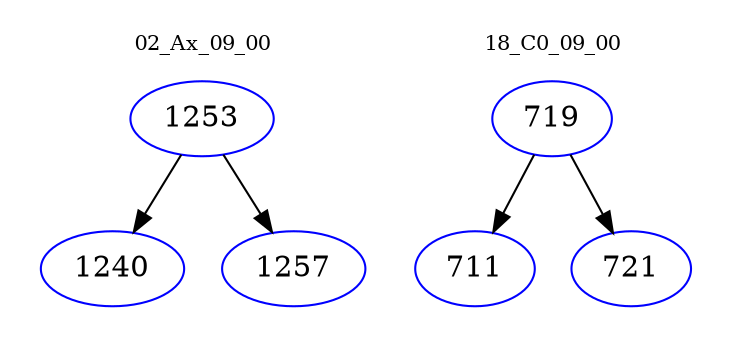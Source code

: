 digraph{
subgraph cluster_0 {
color = white
label = "02_Ax_09_00";
fontsize=10;
T0_1253 [label="1253", color="blue"]
T0_1253 -> T0_1240 [color="black"]
T0_1240 [label="1240", color="blue"]
T0_1253 -> T0_1257 [color="black"]
T0_1257 [label="1257", color="blue"]
}
subgraph cluster_1 {
color = white
label = "18_C0_09_00";
fontsize=10;
T1_719 [label="719", color="blue"]
T1_719 -> T1_711 [color="black"]
T1_711 [label="711", color="blue"]
T1_719 -> T1_721 [color="black"]
T1_721 [label="721", color="blue"]
}
}
